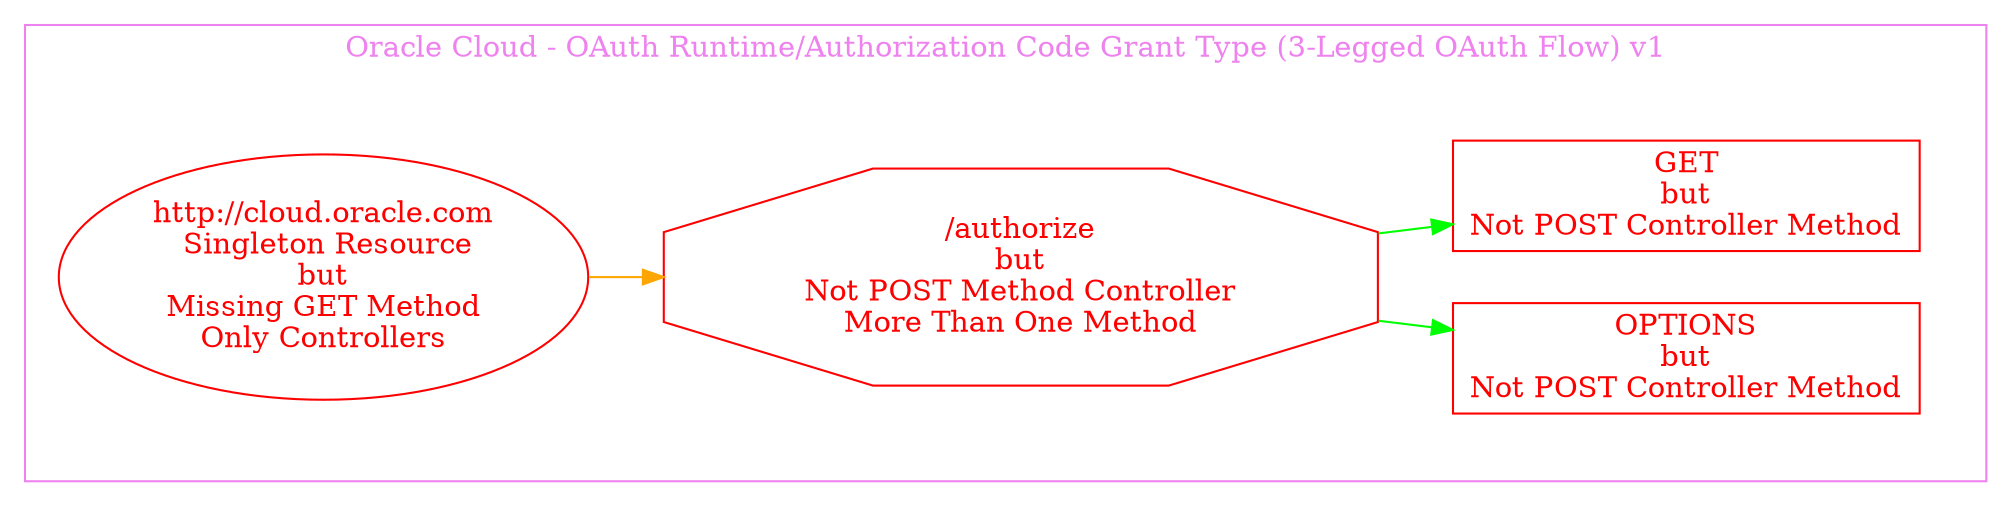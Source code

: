 digraph Cloud_Computing_REST_API {
rankdir="LR";
subgraph cluster_0 {
label="Oracle Cloud - OAuth Runtime/Authorization Code Grant Type (3-Legged OAuth Flow) v1"
color=violet
fontcolor=violet
subgraph cluster_1 {
label=""
color=white
fontcolor=white
node1 [label="http://cloud.oracle.com\n Singleton Resource\nbut\nMissing GET Method\nOnly Controllers", shape="ellipse", color="red", fontcolor="red"]
node1 -> node2 [color="orange", fontcolor="orange"]
subgraph cluster_2 {
label=""
color=white
fontcolor=white
node2 [label="/authorize\nbut\nNot POST Method Controller\nMore Than One Method", shape="octagon", color="red", fontcolor="red"]
node2 -> node3 [color="green", fontcolor="green"]
subgraph cluster_3 {
label=""
color=white
fontcolor=white
node3 [label="OPTIONS\nbut\nNot POST Controller Method", shape="box", color="red", fontcolor="red"]
}
node2 -> node4 [color="green", fontcolor="green"]
subgraph cluster_4 {
label=""
color=white
fontcolor=white
node4 [label="GET\nbut\nNot POST Controller Method", shape="box", color="red", fontcolor="red"]
}
}
}
}
}
